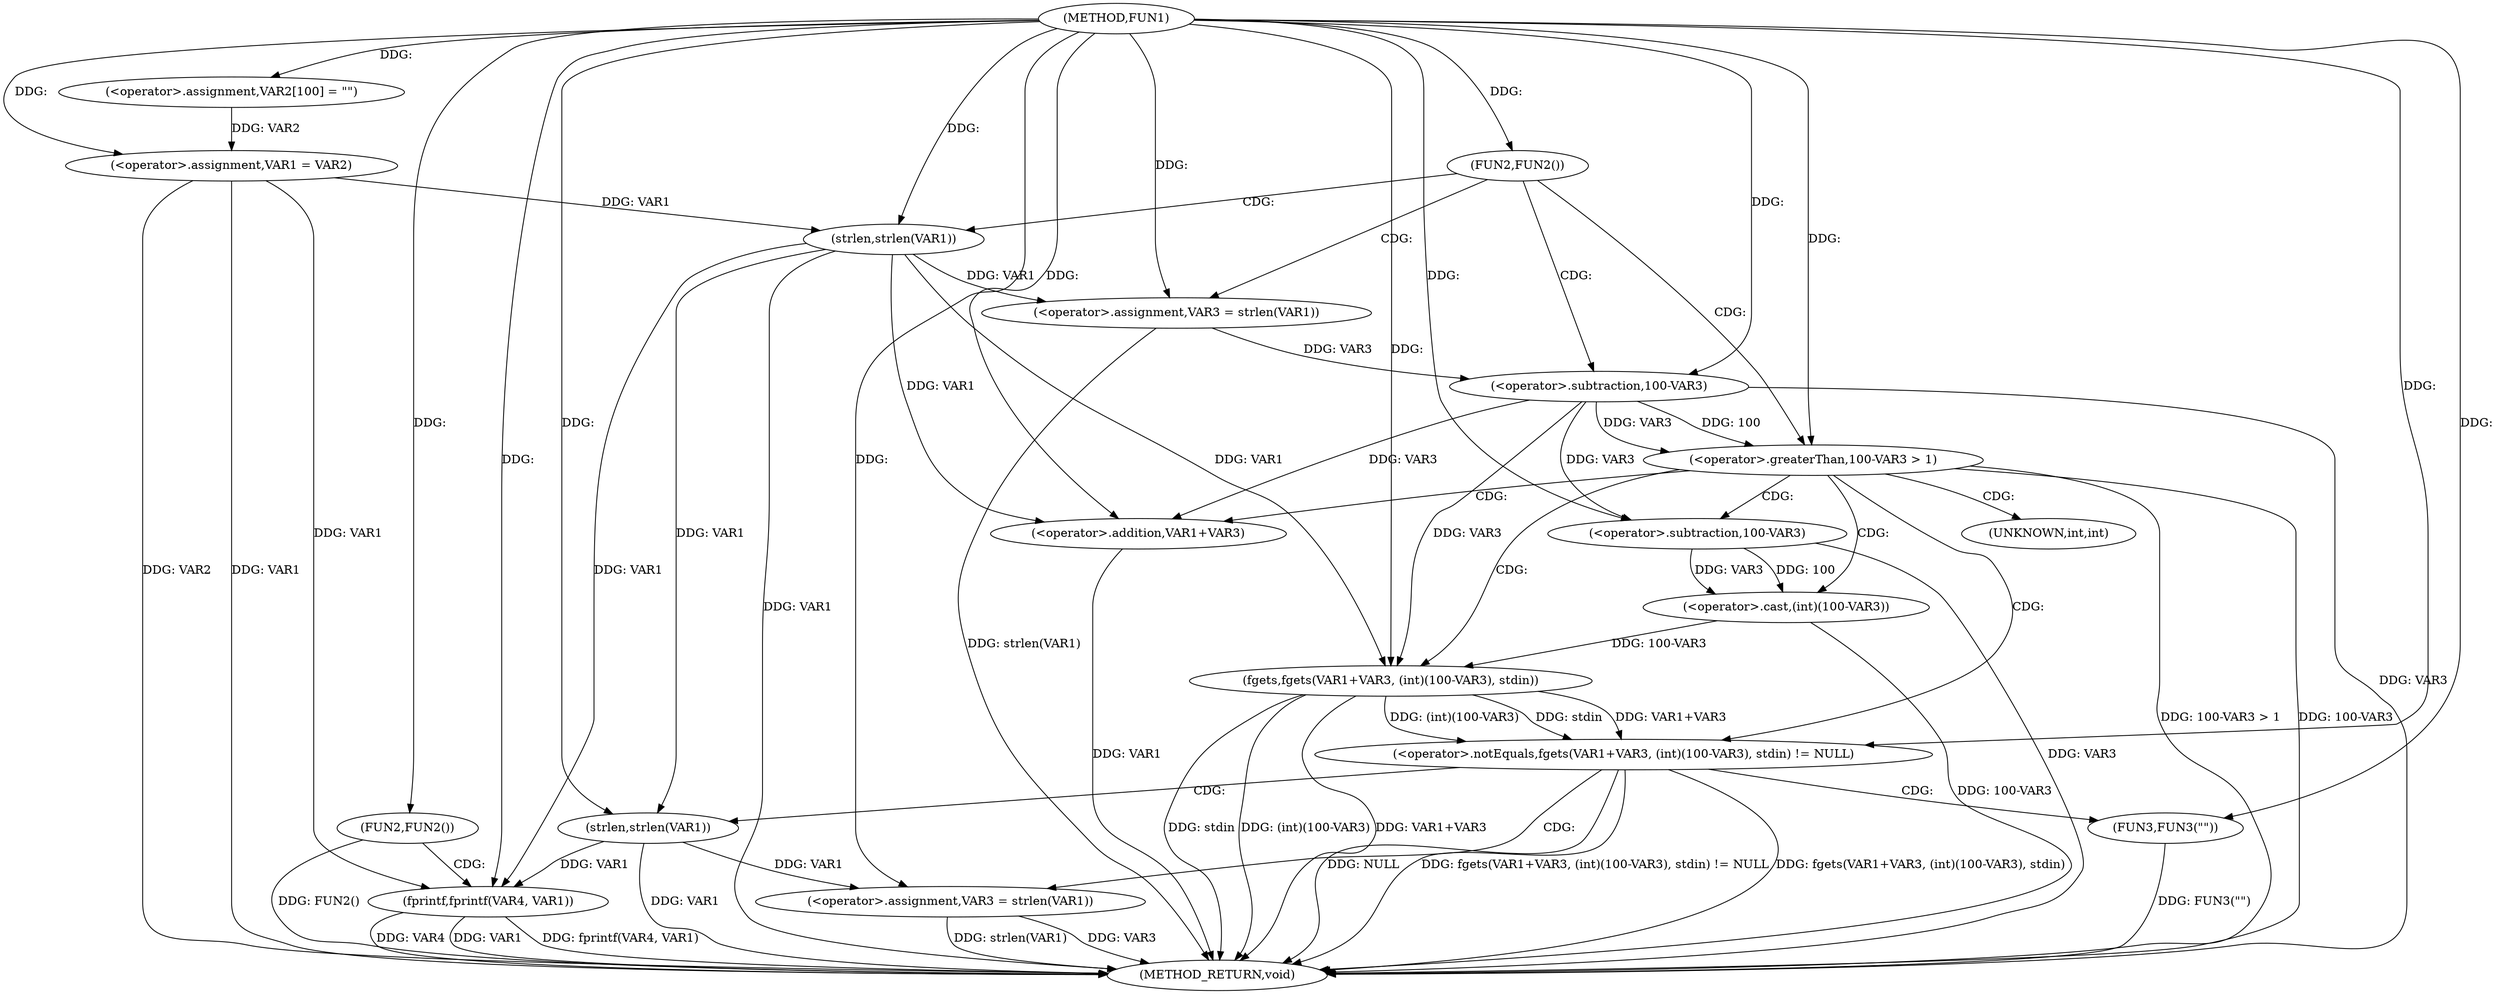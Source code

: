 digraph FUN1 {  
"1000100" [label = "(METHOD,FUN1)" ]
"1000155" [label = "(METHOD_RETURN,void)" ]
"1000104" [label = "(<operator>.assignment,VAR2[100] = \"\")" ]
"1000107" [label = "(<operator>.assignment,VAR1 = VAR2)" ]
"1000111" [label = "(FUN2,FUN2())" ]
"1000115" [label = "(<operator>.assignment,VAR3 = strlen(VAR1))" ]
"1000117" [label = "(strlen,strlen(VAR1))" ]
"1000120" [label = "(<operator>.greaterThan,100-VAR3 > 1)" ]
"1000121" [label = "(<operator>.subtraction,100-VAR3)" ]
"1000127" [label = "(<operator>.notEquals,fgets(VAR1+VAR3, (int)(100-VAR3), stdin) != NULL)" ]
"1000128" [label = "(fgets,fgets(VAR1+VAR3, (int)(100-VAR3), stdin))" ]
"1000129" [label = "(<operator>.addition,VAR1+VAR3)" ]
"1000132" [label = "(<operator>.cast,(int)(100-VAR3))" ]
"1000134" [label = "(<operator>.subtraction,100-VAR3)" ]
"1000140" [label = "(<operator>.assignment,VAR3 = strlen(VAR1))" ]
"1000142" [label = "(strlen,strlen(VAR1))" ]
"1000147" [label = "(FUN3,FUN3(\"\"))" ]
"1000150" [label = "(FUN2,FUN2())" ]
"1000152" [label = "(fprintf,fprintf(VAR4, VAR1))" ]
"1000133" [label = "(UNKNOWN,int,int)" ]
  "1000115" -> "1000155"  [ label = "DDG: strlen(VAR1)"] 
  "1000129" -> "1000155"  [ label = "DDG: VAR1"] 
  "1000140" -> "1000155"  [ label = "DDG: strlen(VAR1)"] 
  "1000107" -> "1000155"  [ label = "DDG: VAR1"] 
  "1000117" -> "1000155"  [ label = "DDG: VAR1"] 
  "1000152" -> "1000155"  [ label = "DDG: VAR1"] 
  "1000120" -> "1000155"  [ label = "DDG: 100-VAR3 > 1"] 
  "1000150" -> "1000155"  [ label = "DDG: FUN2()"] 
  "1000147" -> "1000155"  [ label = "DDG: FUN3(\"\")"] 
  "1000121" -> "1000155"  [ label = "DDG: VAR3"] 
  "1000128" -> "1000155"  [ label = "DDG: (int)(100-VAR3)"] 
  "1000140" -> "1000155"  [ label = "DDG: VAR3"] 
  "1000152" -> "1000155"  [ label = "DDG: fprintf(VAR4, VAR1)"] 
  "1000128" -> "1000155"  [ label = "DDG: VAR1+VAR3"] 
  "1000132" -> "1000155"  [ label = "DDG: 100-VAR3"] 
  "1000120" -> "1000155"  [ label = "DDG: 100-VAR3"] 
  "1000127" -> "1000155"  [ label = "DDG: fgets(VAR1+VAR3, (int)(100-VAR3), stdin) != NULL"] 
  "1000152" -> "1000155"  [ label = "DDG: VAR4"] 
  "1000142" -> "1000155"  [ label = "DDG: VAR1"] 
  "1000134" -> "1000155"  [ label = "DDG: VAR3"] 
  "1000127" -> "1000155"  [ label = "DDG: fgets(VAR1+VAR3, (int)(100-VAR3), stdin)"] 
  "1000127" -> "1000155"  [ label = "DDG: NULL"] 
  "1000128" -> "1000155"  [ label = "DDG: stdin"] 
  "1000107" -> "1000155"  [ label = "DDG: VAR2"] 
  "1000100" -> "1000104"  [ label = "DDG: "] 
  "1000104" -> "1000107"  [ label = "DDG: VAR2"] 
  "1000100" -> "1000107"  [ label = "DDG: "] 
  "1000100" -> "1000111"  [ label = "DDG: "] 
  "1000117" -> "1000115"  [ label = "DDG: VAR1"] 
  "1000100" -> "1000115"  [ label = "DDG: "] 
  "1000107" -> "1000117"  [ label = "DDG: VAR1"] 
  "1000100" -> "1000117"  [ label = "DDG: "] 
  "1000121" -> "1000120"  [ label = "DDG: 100"] 
  "1000121" -> "1000120"  [ label = "DDG: VAR3"] 
  "1000100" -> "1000121"  [ label = "DDG: "] 
  "1000115" -> "1000121"  [ label = "DDG: VAR3"] 
  "1000100" -> "1000120"  [ label = "DDG: "] 
  "1000128" -> "1000127"  [ label = "DDG: VAR1+VAR3"] 
  "1000128" -> "1000127"  [ label = "DDG: (int)(100-VAR3)"] 
  "1000128" -> "1000127"  [ label = "DDG: stdin"] 
  "1000117" -> "1000128"  [ label = "DDG: VAR1"] 
  "1000100" -> "1000128"  [ label = "DDG: "] 
  "1000121" -> "1000128"  [ label = "DDG: VAR3"] 
  "1000117" -> "1000129"  [ label = "DDG: VAR1"] 
  "1000100" -> "1000129"  [ label = "DDG: "] 
  "1000121" -> "1000129"  [ label = "DDG: VAR3"] 
  "1000132" -> "1000128"  [ label = "DDG: 100-VAR3"] 
  "1000134" -> "1000132"  [ label = "DDG: 100"] 
  "1000134" -> "1000132"  [ label = "DDG: VAR3"] 
  "1000100" -> "1000134"  [ label = "DDG: "] 
  "1000121" -> "1000134"  [ label = "DDG: VAR3"] 
  "1000100" -> "1000127"  [ label = "DDG: "] 
  "1000142" -> "1000140"  [ label = "DDG: VAR1"] 
  "1000100" -> "1000140"  [ label = "DDG: "] 
  "1000100" -> "1000142"  [ label = "DDG: "] 
  "1000117" -> "1000142"  [ label = "DDG: VAR1"] 
  "1000100" -> "1000147"  [ label = "DDG: "] 
  "1000100" -> "1000150"  [ label = "DDG: "] 
  "1000100" -> "1000152"  [ label = "DDG: "] 
  "1000107" -> "1000152"  [ label = "DDG: VAR1"] 
  "1000117" -> "1000152"  [ label = "DDG: VAR1"] 
  "1000142" -> "1000152"  [ label = "DDG: VAR1"] 
  "1000111" -> "1000121"  [ label = "CDG: "] 
  "1000111" -> "1000120"  [ label = "CDG: "] 
  "1000111" -> "1000117"  [ label = "CDG: "] 
  "1000111" -> "1000115"  [ label = "CDG: "] 
  "1000120" -> "1000127"  [ label = "CDG: "] 
  "1000120" -> "1000132"  [ label = "CDG: "] 
  "1000120" -> "1000128"  [ label = "CDG: "] 
  "1000120" -> "1000129"  [ label = "CDG: "] 
  "1000120" -> "1000133"  [ label = "CDG: "] 
  "1000120" -> "1000134"  [ label = "CDG: "] 
  "1000127" -> "1000142"  [ label = "CDG: "] 
  "1000127" -> "1000147"  [ label = "CDG: "] 
  "1000127" -> "1000140"  [ label = "CDG: "] 
  "1000150" -> "1000152"  [ label = "CDG: "] 
}
